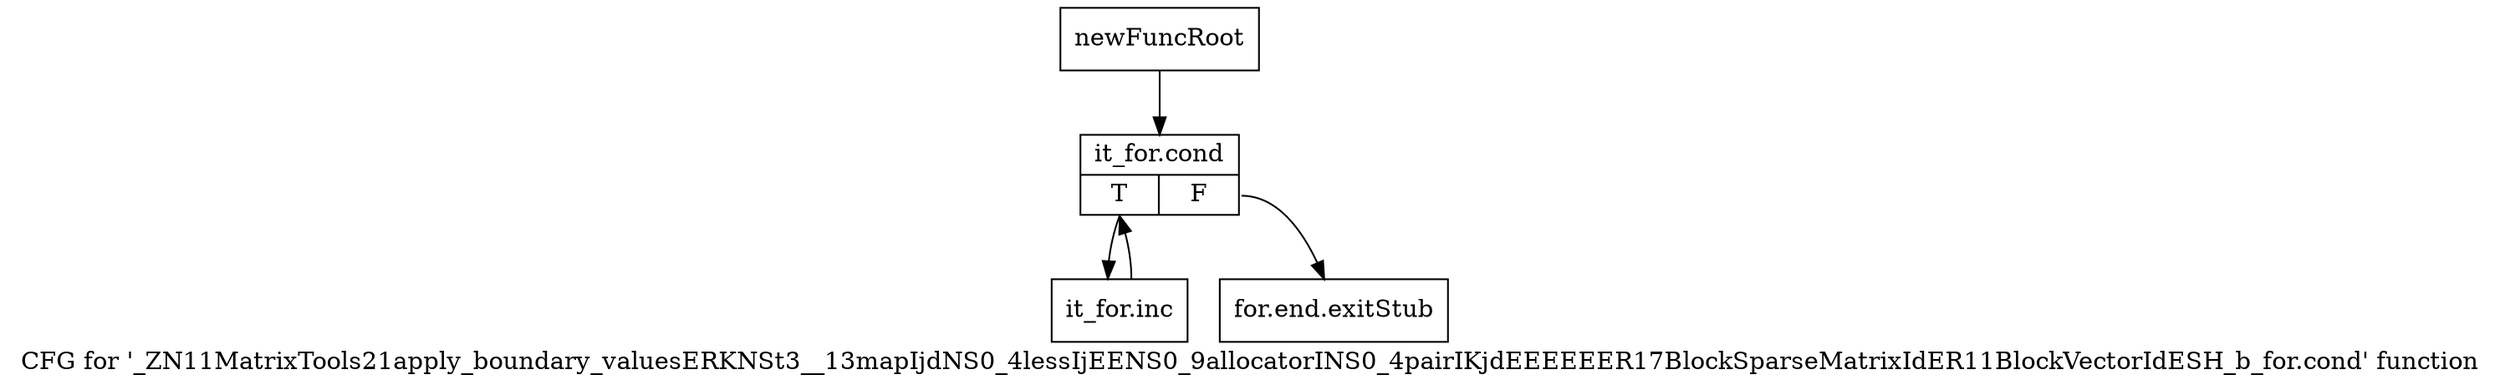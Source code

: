 digraph "CFG for '_ZN11MatrixTools21apply_boundary_valuesERKNSt3__13mapIjdNS0_4lessIjEENS0_9allocatorINS0_4pairIKjdEEEEEER17BlockSparseMatrixIdER11BlockVectorIdESH_b_for.cond' function" {
	label="CFG for '_ZN11MatrixTools21apply_boundary_valuesERKNSt3__13mapIjdNS0_4lessIjEENS0_9allocatorINS0_4pairIKjdEEEEEER17BlockSparseMatrixIdER11BlockVectorIdESH_b_for.cond' function";

	Node0x94d3530 [shape=record,label="{newFuncRoot}"];
	Node0x94d3530 -> Node0x94d35d0;
	Node0x94d3580 [shape=record,label="{for.end.exitStub}"];
	Node0x94d35d0 [shape=record,label="{it_for.cond|{<s0>T|<s1>F}}"];
	Node0x94d35d0:s0 -> Node0x94d3620;
	Node0x94d35d0:s1 -> Node0x94d3580;
	Node0x94d3620 [shape=record,label="{it_for.inc}"];
	Node0x94d3620 -> Node0x94d35d0;
}
